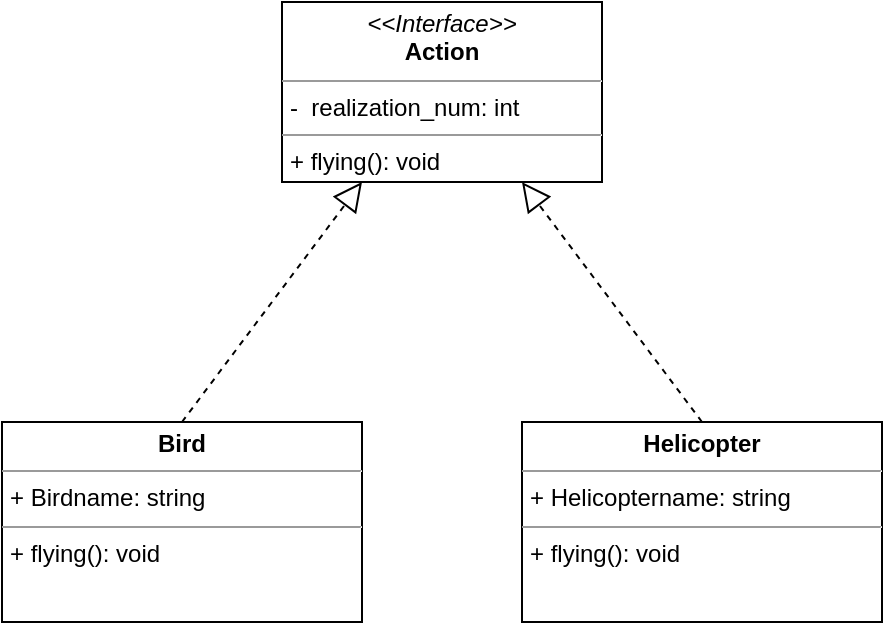 <mxfile version="14.6.13" type="device"><diagram id="C5RBs43oDa-KdzZeNtuy" name="Page-1"><mxGraphModel dx="1086" dy="806" grid="1" gridSize="10" guides="1" tooltips="1" connect="1" arrows="1" fold="1" page="1" pageScale="1" pageWidth="827" pageHeight="1169" math="0" shadow="0"><root><mxCell id="WIyWlLk6GJQsqaUBKTNV-0"/><mxCell id="WIyWlLk6GJQsqaUBKTNV-1" parent="WIyWlLk6GJQsqaUBKTNV-0"/><mxCell id="uTGXOM9p6qfU8B0juKHo-5" value="" style="endArrow=block;dashed=1;endFill=0;endSize=12;html=1;exitX=0.5;exitY=0;exitDx=0;exitDy=0;entryX=0.25;entryY=1;entryDx=0;entryDy=0;" parent="WIyWlLk6GJQsqaUBKTNV-1" source="uTGXOM9p6qfU8B0juKHo-6" target="uTGXOM9p6qfU8B0juKHo-7" edge="1"><mxGeometry width="160" relative="1" as="geometry"><mxPoint x="340.5" y="400" as="sourcePoint"/><mxPoint x="340" y="310" as="targetPoint"/></mxGeometry></mxCell><mxCell id="uTGXOM9p6qfU8B0juKHo-6" value="&lt;p style=&quot;margin: 0px ; margin-top: 4px ; text-align: center&quot;&gt;&lt;b&gt;Bird&lt;/b&gt;&lt;/p&gt;&lt;hr size=&quot;1&quot;&gt;&lt;p style=&quot;margin: 0px ; margin-left: 4px&quot;&gt;+ Birdname: string&lt;/p&gt;&lt;hr size=&quot;1&quot;&gt;&lt;p style=&quot;margin: 0px ; margin-left: 4px&quot;&gt;+ flying(): void&lt;/p&gt;" style="verticalAlign=top;align=left;overflow=fill;fontSize=12;fontFamily=Helvetica;html=1;" parent="WIyWlLk6GJQsqaUBKTNV-1" vertex="1"><mxGeometry x="140" y="440" width="180" height="100" as="geometry"/></mxCell><mxCell id="uTGXOM9p6qfU8B0juKHo-7" value="&lt;p style=&quot;margin: 0px ; margin-top: 4px ; text-align: center&quot;&gt;&lt;i&gt;&amp;lt;&amp;lt;Interface&amp;gt;&amp;gt;&lt;/i&gt;&lt;br&gt;&lt;b&gt;Action&lt;/b&gt;&lt;/p&gt;&lt;hr size=&quot;1&quot;&gt;&lt;p style=&quot;margin: 0px ; margin-left: 4px&quot;&gt;-&amp;nbsp; realization_num: int&lt;br&gt;&lt;/p&gt;&lt;hr size=&quot;1&quot;&gt;&lt;p style=&quot;margin: 0px ; margin-left: 4px&quot;&gt;+ flying(): void&lt;br&gt;&lt;/p&gt;" style="verticalAlign=top;align=left;overflow=fill;fontSize=12;fontFamily=Helvetica;html=1;" parent="WIyWlLk6GJQsqaUBKTNV-1" vertex="1"><mxGeometry x="280" y="230" width="160" height="90" as="geometry"/></mxCell><mxCell id="Tg7_VzPUMHZyOOHnci3S-0" value="&lt;p style=&quot;margin: 0px ; margin-top: 4px ; text-align: center&quot;&gt;&lt;b&gt;Helicopter&lt;/b&gt;&lt;/p&gt;&lt;hr size=&quot;1&quot;&gt;&lt;p style=&quot;margin: 0px ; margin-left: 4px&quot;&gt;+&amp;nbsp;&lt;span style=&quot;text-align: center&quot;&gt;Helicoptername&lt;/span&gt;: string&lt;/p&gt;&lt;hr size=&quot;1&quot;&gt;&lt;p style=&quot;margin: 0px ; margin-left: 4px&quot;&gt;+ flying(): void&lt;/p&gt;" style="verticalAlign=top;align=left;overflow=fill;fontSize=12;fontFamily=Helvetica;html=1;" parent="WIyWlLk6GJQsqaUBKTNV-1" vertex="1"><mxGeometry x="400" y="440" width="180" height="100" as="geometry"/></mxCell><mxCell id="Tg7_VzPUMHZyOOHnci3S-1" value="" style="endArrow=block;dashed=1;endFill=0;endSize=12;html=1;exitX=0.5;exitY=0;exitDx=0;exitDy=0;entryX=0.75;entryY=1;entryDx=0;entryDy=0;" parent="WIyWlLk6GJQsqaUBKTNV-1" source="Tg7_VzPUMHZyOOHnci3S-0" target="uTGXOM9p6qfU8B0juKHo-7" edge="1"><mxGeometry width="160" relative="1" as="geometry"><mxPoint x="380.5" y="400" as="sourcePoint"/><mxPoint x="380" y="310" as="targetPoint"/></mxGeometry></mxCell></root></mxGraphModel></diagram></mxfile>